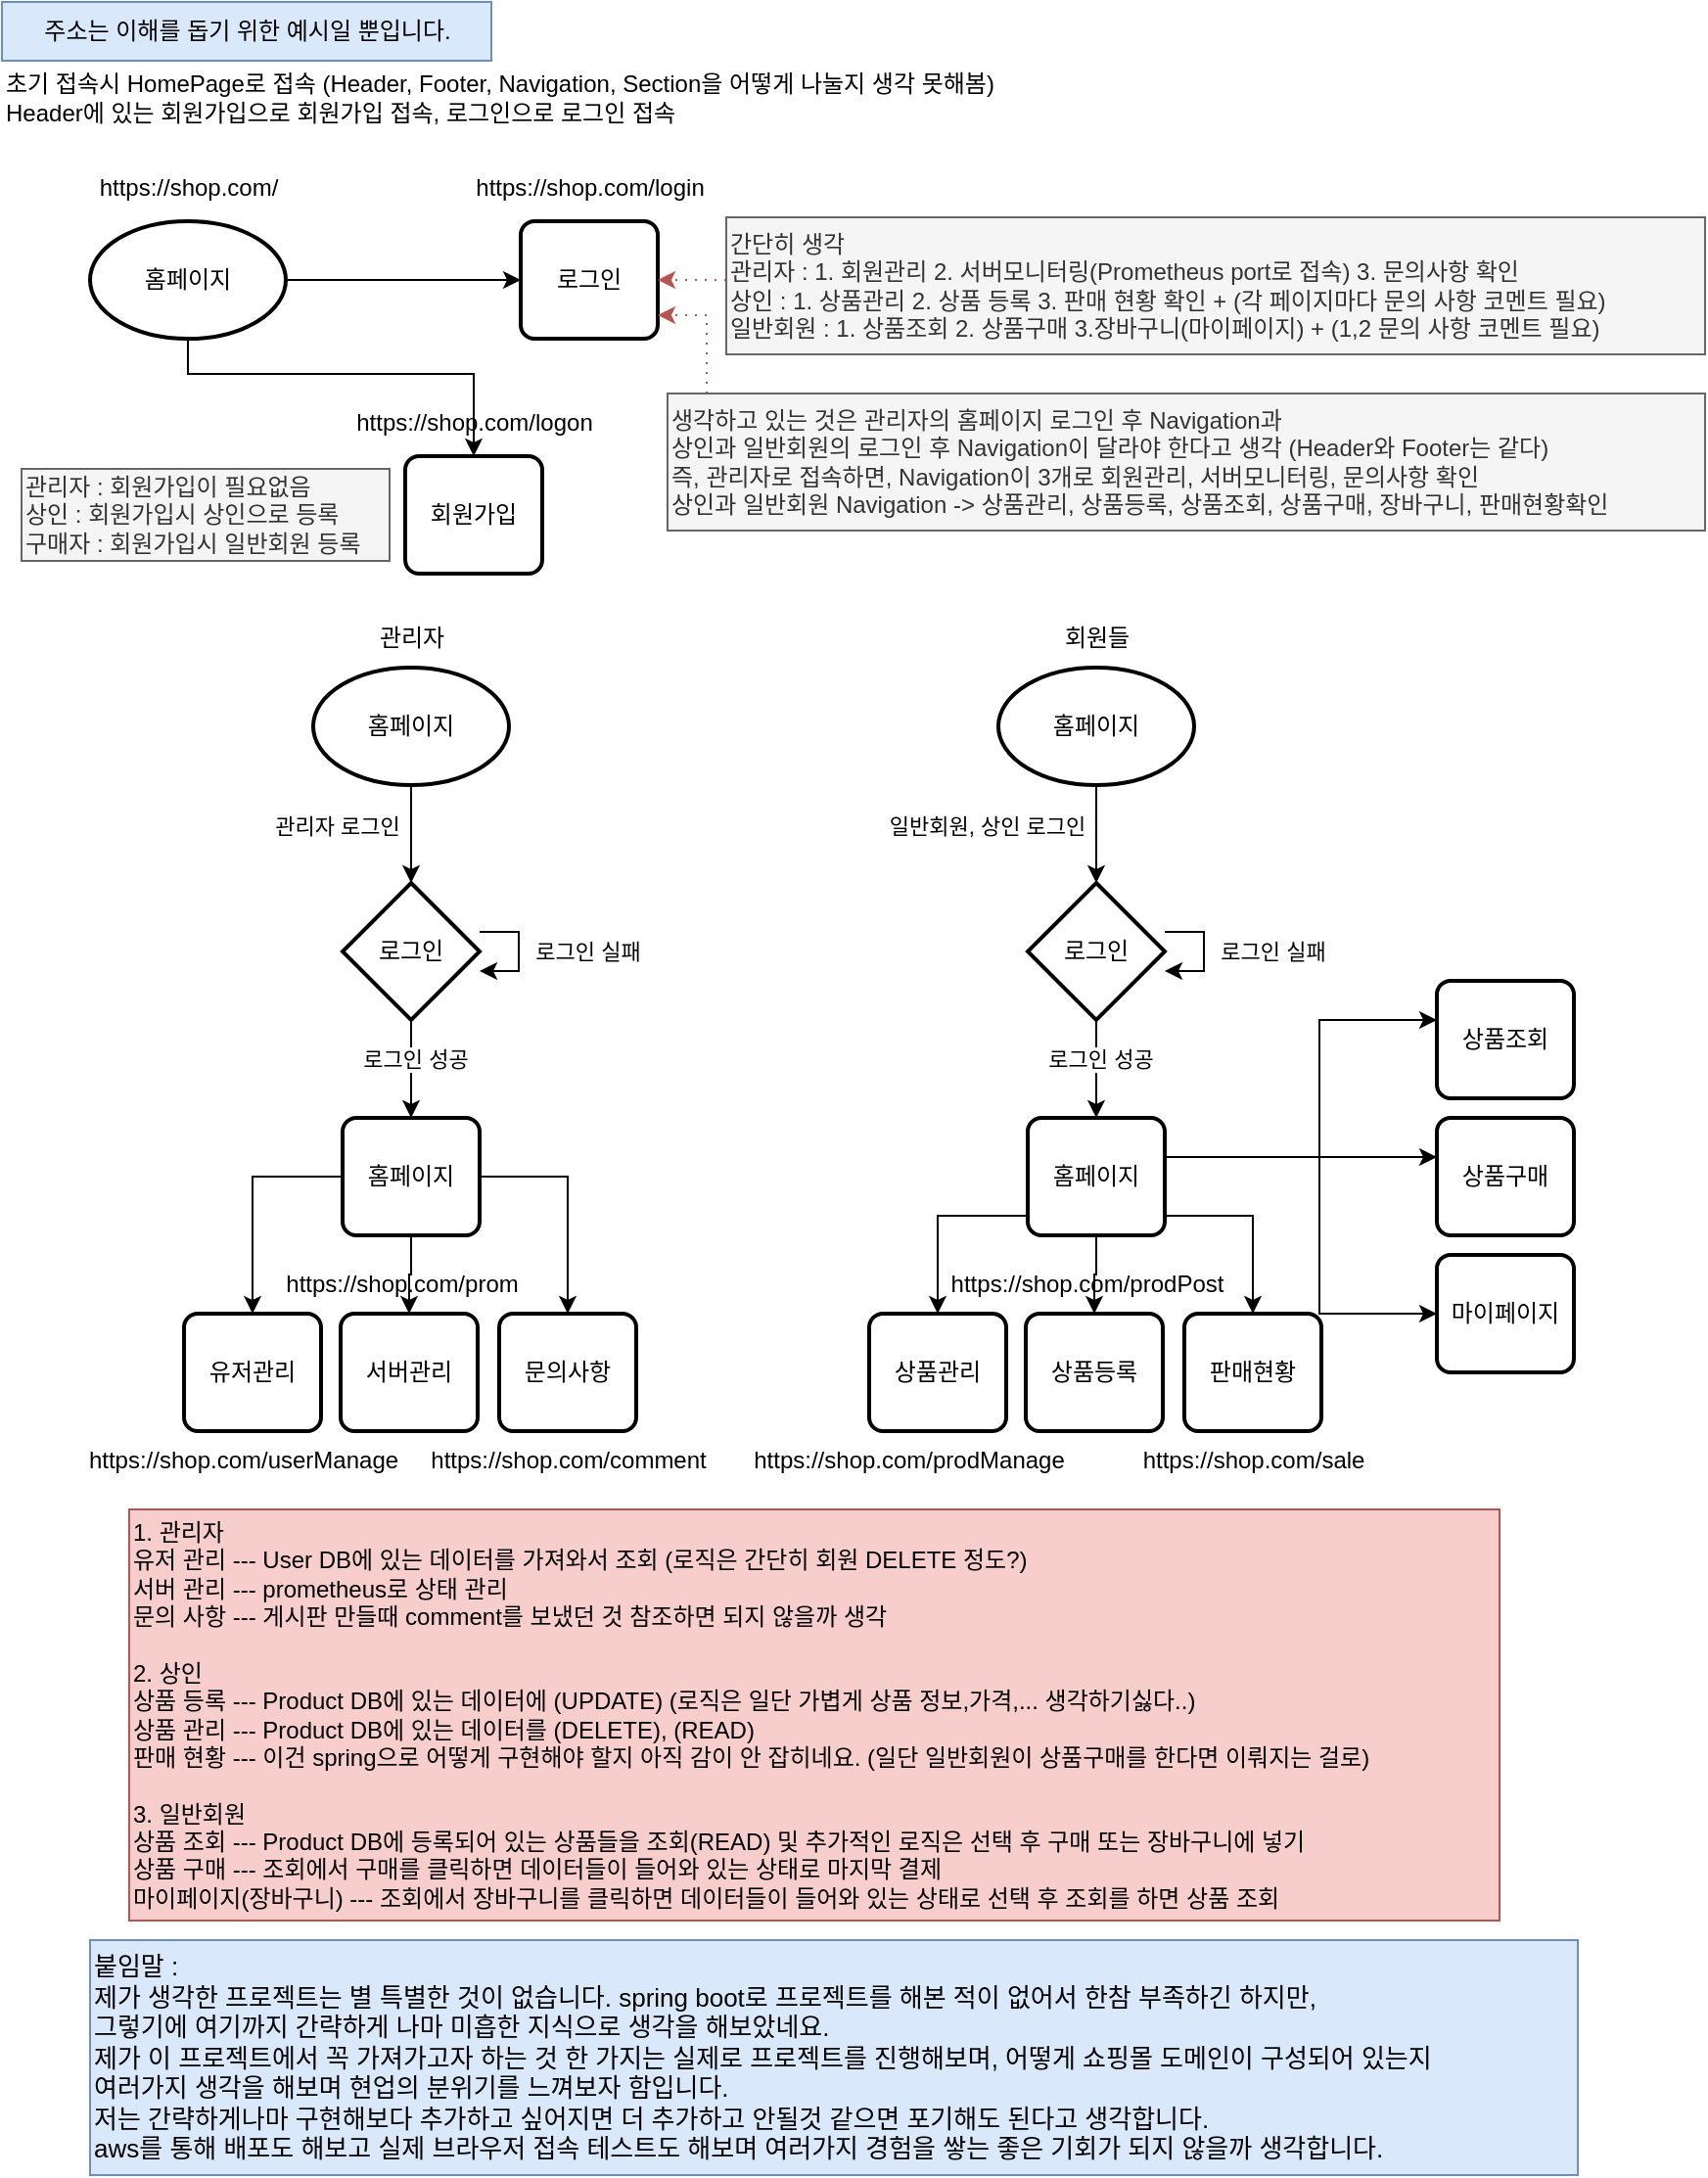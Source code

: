 <mxfile version="22.1.17" type="github">
  <diagram id="C5RBs43oDa-KdzZeNtuy" name="Page-1">
    <mxGraphModel dx="904" dy="755" grid="1" gridSize="10" guides="1" tooltips="1" connect="1" arrows="1" fold="1" page="1" pageScale="1" pageWidth="827" pageHeight="1169" math="0" shadow="0">
      <root>
        <mxCell id="WIyWlLk6GJQsqaUBKTNV-0" />
        <mxCell id="WIyWlLk6GJQsqaUBKTNV-1" parent="WIyWlLk6GJQsqaUBKTNV-0" />
        <mxCell id="Rpw-q_x05drDyyP509-S-15" style="edgeStyle=orthogonalEdgeStyle;rounded=0;orthogonalLoop=1;jettySize=auto;html=1;" edge="1" parent="WIyWlLk6GJQsqaUBKTNV-1" source="Rpw-q_x05drDyyP509-S-0" target="Rpw-q_x05drDyyP509-S-4">
          <mxGeometry relative="1" as="geometry" />
        </mxCell>
        <mxCell id="Rpw-q_x05drDyyP509-S-16" style="edgeStyle=orthogonalEdgeStyle;rounded=0;orthogonalLoop=1;jettySize=auto;html=1;" edge="1" parent="WIyWlLk6GJQsqaUBKTNV-1" source="Rpw-q_x05drDyyP509-S-0" target="Rpw-q_x05drDyyP509-S-6">
          <mxGeometry relative="1" as="geometry">
            <Array as="points">
              <mxPoint x="95" y="190" />
              <mxPoint x="241" y="190" />
            </Array>
          </mxGeometry>
        </mxCell>
        <mxCell id="Rpw-q_x05drDyyP509-S-0" value="홈페이지" style="strokeWidth=2;html=1;shape=mxgraph.flowchart.start_1;whiteSpace=wrap;" vertex="1" parent="WIyWlLk6GJQsqaUBKTNV-1">
          <mxGeometry x="45" y="112" width="100" height="60" as="geometry" />
        </mxCell>
        <mxCell id="Rpw-q_x05drDyyP509-S-1" value="https://shop.com/" style="text;html=1;align=center;verticalAlign=middle;resizable=0;points=[];autosize=1;strokeColor=none;fillColor=none;" vertex="1" parent="WIyWlLk6GJQsqaUBKTNV-1">
          <mxGeometry x="40" y="80" width="110" height="30" as="geometry" />
        </mxCell>
        <mxCell id="Rpw-q_x05drDyyP509-S-2" value="주소는 이해를 돕기 위한 예시일 뿐입니다." style="text;html=1;align=center;verticalAlign=middle;resizable=0;points=[];autosize=1;strokeColor=#6c8ebf;fillColor=#dae8fc;" vertex="1" parent="WIyWlLk6GJQsqaUBKTNV-1">
          <mxGeometry width="250" height="30" as="geometry" />
        </mxCell>
        <mxCell id="Rpw-q_x05drDyyP509-S-4" value="로그인" style="rounded=1;whiteSpace=wrap;html=1;absoluteArcSize=1;arcSize=14;strokeWidth=2;" vertex="1" parent="WIyWlLk6GJQsqaUBKTNV-1">
          <mxGeometry x="265" y="112" width="70" height="60" as="geometry" />
        </mxCell>
        <mxCell id="Rpw-q_x05drDyyP509-S-5" value="https://shop.com/login" style="text;html=1;align=center;verticalAlign=middle;resizable=0;points=[];autosize=1;strokeColor=none;fillColor=none;" vertex="1" parent="WIyWlLk6GJQsqaUBKTNV-1">
          <mxGeometry x="230" y="80" width="140" height="30" as="geometry" />
        </mxCell>
        <mxCell id="Rpw-q_x05drDyyP509-S-6" value="회원가입" style="rounded=1;whiteSpace=wrap;html=1;absoluteArcSize=1;arcSize=14;strokeWidth=2;" vertex="1" parent="WIyWlLk6GJQsqaUBKTNV-1">
          <mxGeometry x="206" y="232" width="70" height="60" as="geometry" />
        </mxCell>
        <mxCell id="Rpw-q_x05drDyyP509-S-7" value="https://shop.com/logon" style="text;html=1;align=center;verticalAlign=middle;resizable=0;points=[];autosize=1;strokeColor=none;fillColor=none;" vertex="1" parent="WIyWlLk6GJQsqaUBKTNV-1">
          <mxGeometry x="171" y="200" width="140" height="30" as="geometry" />
        </mxCell>
        <mxCell id="Rpw-q_x05drDyyP509-S-8" value="관리자 : 회원가입이 필요없음&lt;br&gt;상인 : 회원가입시 상인으로 등록&lt;br&gt;구매자 : 회원가입시 일반회원 등록" style="text;html=1;strokeColor=#666666;fillColor=#f5f5f5;align=left;verticalAlign=middle;whiteSpace=wrap;rounded=0;fontColor=#333333;" vertex="1" parent="WIyWlLk6GJQsqaUBKTNV-1">
          <mxGeometry x="10" y="238.5" width="188" height="47" as="geometry" />
        </mxCell>
        <mxCell id="Rpw-q_x05drDyyP509-S-12" value="초기 접속시 HomePage로 접속 (Header, Footer, Navigation, Section을 어떻게 나눌지 생각 못해봄)&lt;br&gt;Header에 있는 회원가입으로 회원가입 접속, 로그인으로 로그인 접속" style="text;html=1;align=left;verticalAlign=middle;resizable=0;points=[];autosize=1;strokeColor=none;fillColor=none;" vertex="1" parent="WIyWlLk6GJQsqaUBKTNV-1">
          <mxGeometry y="29" width="550" height="40" as="geometry" />
        </mxCell>
        <mxCell id="Rpw-q_x05drDyyP509-S-35" style="edgeStyle=elbowEdgeStyle;rounded=0;orthogonalLoop=1;jettySize=auto;html=1;dashed=1;dashPattern=1 4;elbow=vertical;fillColor=#f8cecc;strokeColor=#b85450;" edge="1" parent="WIyWlLk6GJQsqaUBKTNV-1" source="Rpw-q_x05drDyyP509-S-17" target="Rpw-q_x05drDyyP509-S-4">
          <mxGeometry relative="1" as="geometry" />
        </mxCell>
        <mxCell id="Rpw-q_x05drDyyP509-S-17" value="간단히 생각&amp;nbsp;&lt;br&gt;관리자 : 1. 회원관리 2. 서버모니터링(Prometheus port로 접속) 3. 문의사항 확인&lt;br&gt;상인 : 1. 상품관리 2. 상품 등록 3. 판매 현황 확인 + (각 페이지마다 문의 사항 코멘트 필요)&lt;br&gt;일반회원 : 1. 상품조회 2. 상품구매 3.장바구니(마이페이지) + (1,2 문의 사항 코멘트 필요)&amp;nbsp;" style="text;html=1;align=left;verticalAlign=middle;resizable=0;points=[];autosize=1;strokeColor=#666666;fillColor=#f5f5f5;fontColor=#333333;" vertex="1" parent="WIyWlLk6GJQsqaUBKTNV-1">
          <mxGeometry x="370" y="110" width="500" height="70" as="geometry" />
        </mxCell>
        <mxCell id="Rpw-q_x05drDyyP509-S-24" style="edgeStyle=orthogonalEdgeStyle;rounded=0;orthogonalLoop=1;jettySize=auto;html=1;" edge="1" parent="WIyWlLk6GJQsqaUBKTNV-1" source="Rpw-q_x05drDyyP509-S-18">
          <mxGeometry relative="1" as="geometry">
            <mxPoint x="209" y="450" as="targetPoint" />
          </mxGeometry>
        </mxCell>
        <mxCell id="Rpw-q_x05drDyyP509-S-25" value="관리자 로그인" style="edgeLabel;html=1;align=center;verticalAlign=middle;resizable=0;points=[];" vertex="1" connectable="0" parent="Rpw-q_x05drDyyP509-S-24">
          <mxGeometry x="-0.16" y="-2" relative="1" as="geometry">
            <mxPoint x="-36" as="offset" />
          </mxGeometry>
        </mxCell>
        <mxCell id="Rpw-q_x05drDyyP509-S-18" value="홈페이지" style="strokeWidth=2;html=1;shape=mxgraph.flowchart.start_1;whiteSpace=wrap;" vertex="1" parent="WIyWlLk6GJQsqaUBKTNV-1">
          <mxGeometry x="159" y="340" width="100" height="60" as="geometry" />
        </mxCell>
        <mxCell id="Rpw-q_x05drDyyP509-S-36" style="edgeStyle=orthogonalEdgeStyle;rounded=0;orthogonalLoop=1;jettySize=auto;html=1;fillColor=#f8cecc;strokeColor=#b85450;dashed=1;dashPattern=1 4;" edge="1" parent="WIyWlLk6GJQsqaUBKTNV-1" source="Rpw-q_x05drDyyP509-S-21" target="Rpw-q_x05drDyyP509-S-4">
          <mxGeometry relative="1" as="geometry">
            <Array as="points">
              <mxPoint x="360" y="235" />
              <mxPoint x="360" y="160" />
            </Array>
          </mxGeometry>
        </mxCell>
        <mxCell id="Rpw-q_x05drDyyP509-S-21" value="생각하고 있는 것은 관리자의 홈페이지 로그인 후 Navigation과&lt;br&gt;상인과 일반회원의 로그인 후 Navigation이 달라야 한다고 생각 (Header와 Footer는 같다)&lt;br&gt;즉, 관리자로 접속하면, Navigation이 3개로 회원관리, 서버모니터링, 문의사항 확인&lt;br&gt;상인과 일반회원 Navigation -&amp;gt; 상품관리, 상품등록, 상품조회, 상품구매, 장바구니, 판매현황확인" style="text;html=1;align=left;verticalAlign=middle;resizable=0;points=[];autosize=1;strokeColor=#666666;fillColor=#f5f5f5;fontColor=#333333;" vertex="1" parent="WIyWlLk6GJQsqaUBKTNV-1">
          <mxGeometry x="340" y="200" width="530" height="70" as="geometry" />
        </mxCell>
        <mxCell id="Rpw-q_x05drDyyP509-S-22" value="관리자" style="text;html=1;align=center;verticalAlign=middle;resizable=0;points=[];autosize=1;strokeColor=none;fillColor=none;" vertex="1" parent="WIyWlLk6GJQsqaUBKTNV-1">
          <mxGeometry x="179" y="310" width="60" height="30" as="geometry" />
        </mxCell>
        <mxCell id="Rpw-q_x05drDyyP509-S-30" style="edgeStyle=orthogonalEdgeStyle;rounded=0;orthogonalLoop=1;jettySize=auto;html=1;" edge="1" parent="WIyWlLk6GJQsqaUBKTNV-1" source="Rpw-q_x05drDyyP509-S-26" target="Rpw-q_x05drDyyP509-S-29">
          <mxGeometry relative="1" as="geometry" />
        </mxCell>
        <mxCell id="Rpw-q_x05drDyyP509-S-31" value="로그인 성공" style="edgeLabel;html=1;align=center;verticalAlign=middle;resizable=0;points=[];" vertex="1" connectable="0" parent="Rpw-q_x05drDyyP509-S-30">
          <mxGeometry x="-0.2" y="2" relative="1" as="geometry">
            <mxPoint as="offset" />
          </mxGeometry>
        </mxCell>
        <mxCell id="Rpw-q_x05drDyyP509-S-26" value="로그인" style="strokeWidth=2;html=1;shape=mxgraph.flowchart.decision;whiteSpace=wrap;" vertex="1" parent="WIyWlLk6GJQsqaUBKTNV-1">
          <mxGeometry x="174" y="450" width="70" height="70" as="geometry" />
        </mxCell>
        <mxCell id="Rpw-q_x05drDyyP509-S-43" style="edgeStyle=orthogonalEdgeStyle;rounded=0;orthogonalLoop=1;jettySize=auto;html=1;" edge="1" parent="WIyWlLk6GJQsqaUBKTNV-1" source="Rpw-q_x05drDyyP509-S-29" target="Rpw-q_x05drDyyP509-S-38">
          <mxGeometry relative="1" as="geometry" />
        </mxCell>
        <mxCell id="Rpw-q_x05drDyyP509-S-44" style="edgeStyle=orthogonalEdgeStyle;rounded=0;orthogonalLoop=1;jettySize=auto;html=1;" edge="1" parent="WIyWlLk6GJQsqaUBKTNV-1" source="Rpw-q_x05drDyyP509-S-29" target="Rpw-q_x05drDyyP509-S-39">
          <mxGeometry relative="1" as="geometry" />
        </mxCell>
        <mxCell id="Rpw-q_x05drDyyP509-S-45" style="edgeStyle=orthogonalEdgeStyle;rounded=0;orthogonalLoop=1;jettySize=auto;html=1;" edge="1" parent="WIyWlLk6GJQsqaUBKTNV-1" source="Rpw-q_x05drDyyP509-S-29" target="Rpw-q_x05drDyyP509-S-37">
          <mxGeometry relative="1" as="geometry" />
        </mxCell>
        <mxCell id="Rpw-q_x05drDyyP509-S-29" value="홈페이지" style="rounded=1;whiteSpace=wrap;html=1;absoluteArcSize=1;arcSize=14;strokeWidth=2;" vertex="1" parent="WIyWlLk6GJQsqaUBKTNV-1">
          <mxGeometry x="174" y="570" width="70" height="60" as="geometry" />
        </mxCell>
        <mxCell id="Rpw-q_x05drDyyP509-S-32" style="edgeStyle=orthogonalEdgeStyle;rounded=0;orthogonalLoop=1;jettySize=auto;html=1;elbow=vertical;" edge="1" parent="WIyWlLk6GJQsqaUBKTNV-1" source="Rpw-q_x05drDyyP509-S-26" target="Rpw-q_x05drDyyP509-S-26">
          <mxGeometry relative="1" as="geometry" />
        </mxCell>
        <mxCell id="Rpw-q_x05drDyyP509-S-33" value="로그인 실패" style="edgeLabel;html=1;align=center;verticalAlign=middle;resizable=0;points=[];" vertex="1" connectable="0" parent="Rpw-q_x05drDyyP509-S-32">
          <mxGeometry x="0.333" y="1" relative="1" as="geometry">
            <mxPoint x="35" y="-11" as="offset" />
          </mxGeometry>
        </mxCell>
        <mxCell id="Rpw-q_x05drDyyP509-S-34" value="&lt;font style=&quot;font-size: 13px;&quot;&gt;붙임말 : &lt;br&gt;제가 생각한 프로젝트는 별 특별한 것이 없습니다. spring boot로 프로젝트를 해본 적이 없어서 한참 부족하긴 하지만,&lt;br&gt;그렇기에 여기까지 간략하게 나마 미흡한 지식으로 생각을 해보았네요.&lt;br&gt;제가 이 프로젝트에서 꼭 가져가고자 하는 것 한 가지는 실제로 프로젝트를 진행해보며, 어떻게 쇼핑몰 도메인이 구성되어 있는지&lt;br&gt;여러가지 생각을 해보며 현업의 분위기를 느껴보자 함입니다.&lt;br&gt;저는 간략하게나마 구현해보다 추가하고 싶어지면 더 추가하고 안될것 같으면 포기해도 된다고 생각합니다.&lt;br&gt;aws를 통해 배포도 해보고 실제 브라우저 접속 테스트도 해보며 여러가지 경험을 쌓는 좋은 기회가 되지 않을까 생각합니다.&lt;br&gt;&lt;/font&gt;" style="text;html=1;align=left;verticalAlign=middle;resizable=0;points=[];autosize=1;strokeColor=#6c8ebf;fillColor=#dae8fc;" vertex="1" parent="WIyWlLk6GJQsqaUBKTNV-1">
          <mxGeometry x="45" y="990" width="760" height="120" as="geometry" />
        </mxCell>
        <mxCell id="Rpw-q_x05drDyyP509-S-37" value="서버관리" style="rounded=1;whiteSpace=wrap;html=1;absoluteArcSize=1;arcSize=14;strokeWidth=2;" vertex="1" parent="WIyWlLk6GJQsqaUBKTNV-1">
          <mxGeometry x="173" y="670" width="70" height="60" as="geometry" />
        </mxCell>
        <mxCell id="Rpw-q_x05drDyyP509-S-38" value="유저관리" style="rounded=1;whiteSpace=wrap;html=1;absoluteArcSize=1;arcSize=14;strokeWidth=2;" vertex="1" parent="WIyWlLk6GJQsqaUBKTNV-1">
          <mxGeometry x="93" y="670" width="70" height="60" as="geometry" />
        </mxCell>
        <mxCell id="Rpw-q_x05drDyyP509-S-39" value="문의사항" style="rounded=1;whiteSpace=wrap;html=1;absoluteArcSize=1;arcSize=14;strokeWidth=2;" vertex="1" parent="WIyWlLk6GJQsqaUBKTNV-1">
          <mxGeometry x="254" y="670" width="70" height="60" as="geometry" />
        </mxCell>
        <mxCell id="Rpw-q_x05drDyyP509-S-40" value="https://shop.com/userManage" style="text;html=1;align=center;verticalAlign=middle;resizable=0;points=[];autosize=1;strokeColor=none;fillColor=none;" vertex="1" parent="WIyWlLk6GJQsqaUBKTNV-1">
          <mxGeometry x="33" y="730" width="180" height="30" as="geometry" />
        </mxCell>
        <mxCell id="Rpw-q_x05drDyyP509-S-41" value="https://shop.com/prom" style="text;html=1;align=center;verticalAlign=middle;resizable=0;points=[];autosize=1;strokeColor=none;fillColor=none;" vertex="1" parent="WIyWlLk6GJQsqaUBKTNV-1">
          <mxGeometry x="134" y="640" width="140" height="30" as="geometry" />
        </mxCell>
        <mxCell id="Rpw-q_x05drDyyP509-S-42" value="https://shop.com/comment" style="text;html=1;align=center;verticalAlign=middle;resizable=0;points=[];autosize=1;strokeColor=none;fillColor=none;" vertex="1" parent="WIyWlLk6GJQsqaUBKTNV-1">
          <mxGeometry x="209" y="730" width="160" height="30" as="geometry" />
        </mxCell>
        <mxCell id="Rpw-q_x05drDyyP509-S-46" style="edgeStyle=orthogonalEdgeStyle;rounded=0;orthogonalLoop=1;jettySize=auto;html=1;" edge="1" parent="WIyWlLk6GJQsqaUBKTNV-1" source="Rpw-q_x05drDyyP509-S-48">
          <mxGeometry relative="1" as="geometry">
            <mxPoint x="559" y="450" as="targetPoint" />
          </mxGeometry>
        </mxCell>
        <mxCell id="Rpw-q_x05drDyyP509-S-47" value="일반회원, 상인 로그인" style="edgeLabel;html=1;align=center;verticalAlign=middle;resizable=0;points=[];" vertex="1" connectable="0" parent="Rpw-q_x05drDyyP509-S-46">
          <mxGeometry x="-0.16" y="-2" relative="1" as="geometry">
            <mxPoint x="-54" as="offset" />
          </mxGeometry>
        </mxCell>
        <mxCell id="Rpw-q_x05drDyyP509-S-48" value="홈페이지" style="strokeWidth=2;html=1;shape=mxgraph.flowchart.start_1;whiteSpace=wrap;" vertex="1" parent="WIyWlLk6GJQsqaUBKTNV-1">
          <mxGeometry x="509" y="340" width="100" height="60" as="geometry" />
        </mxCell>
        <mxCell id="Rpw-q_x05drDyyP509-S-49" value="회원들" style="text;html=1;align=center;verticalAlign=middle;resizable=0;points=[];autosize=1;strokeColor=none;fillColor=none;" vertex="1" parent="WIyWlLk6GJQsqaUBKTNV-1">
          <mxGeometry x="529" y="310" width="60" height="30" as="geometry" />
        </mxCell>
        <mxCell id="Rpw-q_x05drDyyP509-S-50" style="edgeStyle=orthogonalEdgeStyle;rounded=0;orthogonalLoop=1;jettySize=auto;html=1;" edge="1" parent="WIyWlLk6GJQsqaUBKTNV-1" source="Rpw-q_x05drDyyP509-S-52" target="Rpw-q_x05drDyyP509-S-56">
          <mxGeometry relative="1" as="geometry" />
        </mxCell>
        <mxCell id="Rpw-q_x05drDyyP509-S-51" value="로그인 성공" style="edgeLabel;html=1;align=center;verticalAlign=middle;resizable=0;points=[];" vertex="1" connectable="0" parent="Rpw-q_x05drDyyP509-S-50">
          <mxGeometry x="-0.2" y="2" relative="1" as="geometry">
            <mxPoint as="offset" />
          </mxGeometry>
        </mxCell>
        <mxCell id="Rpw-q_x05drDyyP509-S-52" value="로그인" style="strokeWidth=2;html=1;shape=mxgraph.flowchart.decision;whiteSpace=wrap;" vertex="1" parent="WIyWlLk6GJQsqaUBKTNV-1">
          <mxGeometry x="524" y="450" width="70" height="70" as="geometry" />
        </mxCell>
        <mxCell id="Rpw-q_x05drDyyP509-S-53" style="edgeStyle=orthogonalEdgeStyle;rounded=0;orthogonalLoop=1;jettySize=auto;html=1;" edge="1" parent="WIyWlLk6GJQsqaUBKTNV-1" source="Rpw-q_x05drDyyP509-S-56" target="Rpw-q_x05drDyyP509-S-60">
          <mxGeometry relative="1" as="geometry">
            <Array as="points">
              <mxPoint x="478" y="620" />
            </Array>
          </mxGeometry>
        </mxCell>
        <mxCell id="Rpw-q_x05drDyyP509-S-54" style="edgeStyle=orthogonalEdgeStyle;rounded=0;orthogonalLoop=1;jettySize=auto;html=1;" edge="1" parent="WIyWlLk6GJQsqaUBKTNV-1" source="Rpw-q_x05drDyyP509-S-56" target="Rpw-q_x05drDyyP509-S-61">
          <mxGeometry relative="1" as="geometry">
            <Array as="points">
              <mxPoint x="639" y="620" />
            </Array>
          </mxGeometry>
        </mxCell>
        <mxCell id="Rpw-q_x05drDyyP509-S-55" style="edgeStyle=orthogonalEdgeStyle;rounded=0;orthogonalLoop=1;jettySize=auto;html=1;" edge="1" parent="WIyWlLk6GJQsqaUBKTNV-1" source="Rpw-q_x05drDyyP509-S-56" target="Rpw-q_x05drDyyP509-S-59">
          <mxGeometry relative="1" as="geometry" />
        </mxCell>
        <mxCell id="Rpw-q_x05drDyyP509-S-68" style="edgeStyle=orthogonalEdgeStyle;rounded=0;orthogonalLoop=1;jettySize=auto;html=1;" edge="1" parent="WIyWlLk6GJQsqaUBKTNV-1" source="Rpw-q_x05drDyyP509-S-56" target="Rpw-q_x05drDyyP509-S-65">
          <mxGeometry relative="1" as="geometry">
            <Array as="points">
              <mxPoint x="673" y="590" />
              <mxPoint x="673" y="520" />
            </Array>
          </mxGeometry>
        </mxCell>
        <mxCell id="Rpw-q_x05drDyyP509-S-69" style="edgeStyle=orthogonalEdgeStyle;rounded=0;orthogonalLoop=1;jettySize=auto;html=1;" edge="1" parent="WIyWlLk6GJQsqaUBKTNV-1" source="Rpw-q_x05drDyyP509-S-56" target="Rpw-q_x05drDyyP509-S-64">
          <mxGeometry relative="1" as="geometry">
            <Array as="points">
              <mxPoint x="703" y="590" />
              <mxPoint x="703" y="590" />
            </Array>
          </mxGeometry>
        </mxCell>
        <mxCell id="Rpw-q_x05drDyyP509-S-70" style="edgeStyle=orthogonalEdgeStyle;rounded=0;orthogonalLoop=1;jettySize=auto;html=1;" edge="1" parent="WIyWlLk6GJQsqaUBKTNV-1" source="Rpw-q_x05drDyyP509-S-56" target="Rpw-q_x05drDyyP509-S-66">
          <mxGeometry relative="1" as="geometry">
            <Array as="points">
              <mxPoint x="673" y="590" />
              <mxPoint x="673" y="670" />
            </Array>
          </mxGeometry>
        </mxCell>
        <mxCell id="Rpw-q_x05drDyyP509-S-56" value="홈페이지" style="rounded=1;whiteSpace=wrap;html=1;absoluteArcSize=1;arcSize=14;strokeWidth=2;" vertex="1" parent="WIyWlLk6GJQsqaUBKTNV-1">
          <mxGeometry x="524" y="570" width="70" height="60" as="geometry" />
        </mxCell>
        <mxCell id="Rpw-q_x05drDyyP509-S-57" style="edgeStyle=orthogonalEdgeStyle;rounded=0;orthogonalLoop=1;jettySize=auto;html=1;elbow=vertical;" edge="1" parent="WIyWlLk6GJQsqaUBKTNV-1" source="Rpw-q_x05drDyyP509-S-52" target="Rpw-q_x05drDyyP509-S-52">
          <mxGeometry relative="1" as="geometry" />
        </mxCell>
        <mxCell id="Rpw-q_x05drDyyP509-S-58" value="로그인 실패" style="edgeLabel;html=1;align=center;verticalAlign=middle;resizable=0;points=[];" vertex="1" connectable="0" parent="Rpw-q_x05drDyyP509-S-57">
          <mxGeometry x="0.333" y="1" relative="1" as="geometry">
            <mxPoint x="35" y="-11" as="offset" />
          </mxGeometry>
        </mxCell>
        <mxCell id="Rpw-q_x05drDyyP509-S-59" value="상품등록" style="rounded=1;whiteSpace=wrap;html=1;absoluteArcSize=1;arcSize=14;strokeWidth=2;" vertex="1" parent="WIyWlLk6GJQsqaUBKTNV-1">
          <mxGeometry x="523" y="670" width="70" height="60" as="geometry" />
        </mxCell>
        <mxCell id="Rpw-q_x05drDyyP509-S-60" value="상품관리" style="rounded=1;whiteSpace=wrap;html=1;absoluteArcSize=1;arcSize=14;strokeWidth=2;" vertex="1" parent="WIyWlLk6GJQsqaUBKTNV-1">
          <mxGeometry x="443" y="670" width="70" height="60" as="geometry" />
        </mxCell>
        <mxCell id="Rpw-q_x05drDyyP509-S-61" value="판매현황" style="rounded=1;whiteSpace=wrap;html=1;absoluteArcSize=1;arcSize=14;strokeWidth=2;" vertex="1" parent="WIyWlLk6GJQsqaUBKTNV-1">
          <mxGeometry x="604" y="670" width="70" height="60" as="geometry" />
        </mxCell>
        <mxCell id="Rpw-q_x05drDyyP509-S-62" value="https://shop.com/prodPost" style="text;html=1;align=center;verticalAlign=middle;resizable=0;points=[];autosize=1;strokeColor=none;fillColor=none;" vertex="1" parent="WIyWlLk6GJQsqaUBKTNV-1">
          <mxGeometry x="474" y="640" width="160" height="30" as="geometry" />
        </mxCell>
        <mxCell id="Rpw-q_x05drDyyP509-S-63" value="https://shop.com/sale" style="text;html=1;align=center;verticalAlign=middle;resizable=0;points=[];autosize=1;strokeColor=none;fillColor=none;" vertex="1" parent="WIyWlLk6GJQsqaUBKTNV-1">
          <mxGeometry x="569" y="730" width="140" height="30" as="geometry" />
        </mxCell>
        <mxCell id="Rpw-q_x05drDyyP509-S-64" value="상품구매" style="rounded=1;whiteSpace=wrap;html=1;absoluteArcSize=1;arcSize=14;strokeWidth=2;" vertex="1" parent="WIyWlLk6GJQsqaUBKTNV-1">
          <mxGeometry x="733" y="570" width="70" height="60" as="geometry" />
        </mxCell>
        <mxCell id="Rpw-q_x05drDyyP509-S-65" value="상품조회" style="rounded=1;whiteSpace=wrap;html=1;absoluteArcSize=1;arcSize=14;strokeWidth=2;" vertex="1" parent="WIyWlLk6GJQsqaUBKTNV-1">
          <mxGeometry x="733" y="500" width="70" height="60" as="geometry" />
        </mxCell>
        <mxCell id="Rpw-q_x05drDyyP509-S-66" value="마이페이지" style="rounded=1;whiteSpace=wrap;html=1;absoluteArcSize=1;arcSize=14;strokeWidth=2;" vertex="1" parent="WIyWlLk6GJQsqaUBKTNV-1">
          <mxGeometry x="733" y="640" width="70" height="60" as="geometry" />
        </mxCell>
        <mxCell id="Rpw-q_x05drDyyP509-S-67" value="https://shop.com/prodManage" style="text;html=1;align=center;verticalAlign=middle;resizable=0;points=[];autosize=1;strokeColor=none;fillColor=none;" vertex="1" parent="WIyWlLk6GJQsqaUBKTNV-1">
          <mxGeometry x="373" y="730" width="180" height="30" as="geometry" />
        </mxCell>
        <mxCell id="Rpw-q_x05drDyyP509-S-71" value="1. 관리자&lt;br&gt;유저 관리 --- User DB에 있는 데이터를 가져와서 조회 (로직은 간단히 회원 DELETE 정도?)&lt;br&gt;서버 관리 --- prometheus로 상태 관리&lt;br&gt;문의 사항 --- 게시판 만들때 comment를 보냈던 것 참조하면 되지 않을까 생각&lt;br&gt;&lt;br&gt;2. 상인&lt;br&gt;상품 등록 --- Product DB에 있는 데이터에 (UPDATE) (로직은 일단 가볍게 상품 정보,가격,... 생각하기싫다..)&lt;br&gt;상품 관리 --- Product DB에 있는 데이터를 (DELETE), (READ)&lt;br&gt;판매 현황 --- 이건 spring으로 어떻게 구현해야 할지 아직 감이 안 잡히네요. (일단 일반회원이 상품구매를 한다면 이뤄지는 걸로)&lt;br&gt;&lt;br&gt;3. 일반회원&lt;br&gt;상품 조회 --- Product DB에 등록되어 있는 상품들을 조회(READ) 및 추가적인 로직은 선택 후 구매 또는 장바구니에 넣기&lt;br&gt;상품 구매 --- 조회에서 구매를 클릭하면 데이터들이 들어와 있는 상태로 마지막 결제&lt;br&gt;마이페이지(장바구니) --- 조회에서 장바구니를 클릭하면 데이터들이 들어와 있는 상태로 선택 후 조회를 하면 상품 조회" style="text;html=1;align=left;verticalAlign=middle;resizable=0;points=[];autosize=1;strokeColor=#b85450;fillColor=#f8cecc;" vertex="1" parent="WIyWlLk6GJQsqaUBKTNV-1">
          <mxGeometry x="65" y="770" width="700" height="210" as="geometry" />
        </mxCell>
      </root>
    </mxGraphModel>
  </diagram>
</mxfile>
